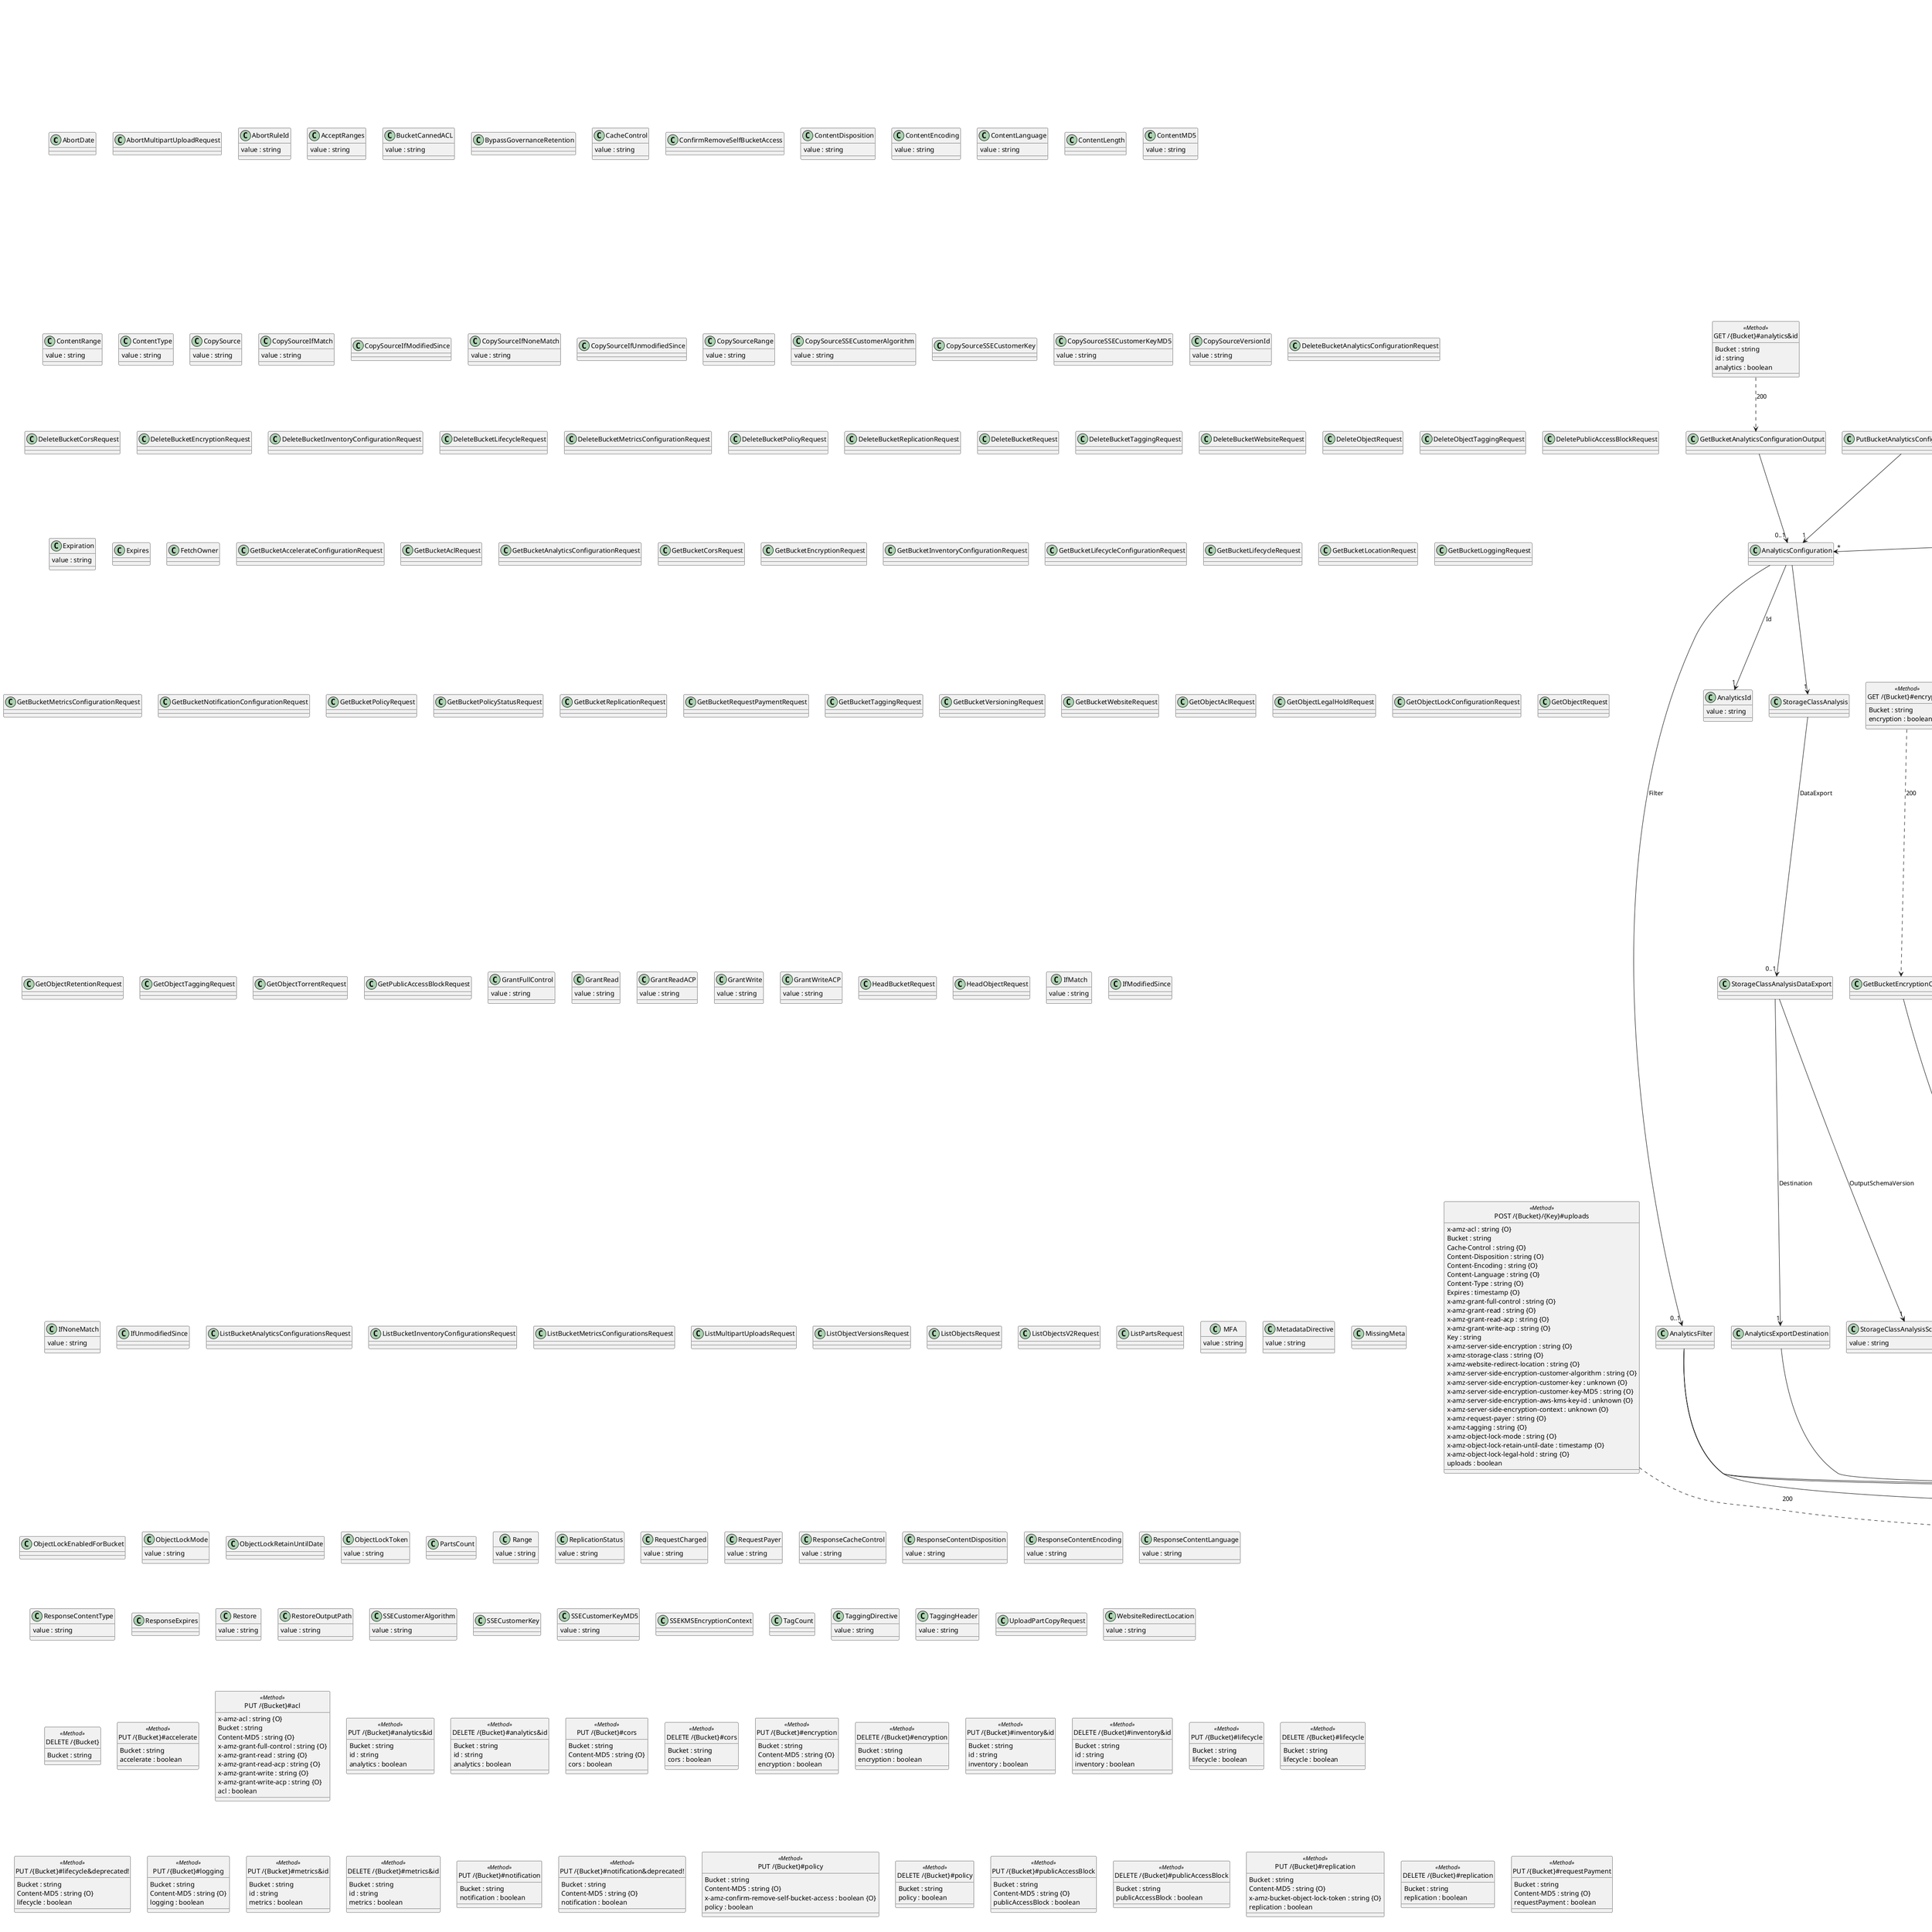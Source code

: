 @startuml

class "AbortDate" {
}

class "AbortIncompleteMultipartUpload" {
}

"AbortIncompleteMultipartUpload" --> "0..1" "DaysAfterInitiation"

class "AbortMultipartUploadOutput" {
}

class "AbortMultipartUploadRequest" {
}

class "AbortRuleId" {
  value : string
}

class "AccelerateConfiguration" {
}

"AccelerateConfiguration" --> "0..1" "BucketAccelerateStatus" : Status

class "AcceptRanges" {
  value : string
}

class "AccessControlPolicy" {
}

"AccessControlPolicy" --> "0..1" "Grants"

"AccessControlPolicy" --> "0..1" "Owner"

class "AccessControlTranslation" {
}

"AccessControlTranslation" --> "1" "OwnerOverride" : Owner

class "AccountId" {
  value : string
}

class "AllowQuotedRecordDelimiter" {
}

class "AllowedHeader" {
  value : string
}

class "AllowedHeaders" {
}

"AllowedHeaders" --> "*" "AllowedHeader"

class "AllowedMethod" {
  value : string
}

class "AllowedMethods" {
}

"AllowedMethods" --> "*" "AllowedMethod"

class "AllowedOrigin" {
  value : string
}

class "AllowedOrigins" {
}

"AllowedOrigins" --> "*" "AllowedOrigin"

class "AnalyticsAndOperator" {
}

"AnalyticsAndOperator" --> "0..1" "Prefix"

"AnalyticsAndOperator" --> "0..1" "TagSet" : Tags

class "AnalyticsConfiguration" {
}

"AnalyticsConfiguration" --> "0..1" "AnalyticsFilter" : Filter

"AnalyticsConfiguration" --> "1" "AnalyticsId" : Id

"AnalyticsConfiguration" --> "1" "StorageClassAnalysis"

class "AnalyticsConfigurationList" {
}

"AnalyticsConfigurationList" --> "*" "AnalyticsConfiguration"

class "AnalyticsExportDestination" {
}

"AnalyticsExportDestination" --> "1" "AnalyticsS3BucketDestination" : S3BucketDestination

class "AnalyticsFilter" {
}

"AnalyticsFilter" --> "0..1" "AnalyticsAndOperator" : And

"AnalyticsFilter" --> "0..1" "Prefix"

"AnalyticsFilter" --> "0..1" "Tag"

class "AnalyticsId" {
  value : string
}

class "AnalyticsS3BucketDestination" {
}

"AnalyticsS3BucketDestination" --> "1" "BucketName" : Bucket

"AnalyticsS3BucketDestination" --> "0..1" "AccountId" : BucketAccountId

"AnalyticsS3BucketDestination" --> "1" "AnalyticsS3ExportFileFormat" : Format

"AnalyticsS3BucketDestination" --> "0..1" "Prefix"

class "AnalyticsS3ExportFileFormat" {
  value : string
}

class "Body" {
  value : string
}

class "Bucket" {
}

"Bucket" --> "0..1" "CreationDate"

"Bucket" --> "0..1" "BucketName" : Name

class "BucketAccelerateStatus" {
  value : string
}

class "BucketAlreadyExists" {
}

class "BucketAlreadyOwnedByYou" {
}

class "BucketCannedACL" {
  value : string
}

class "BucketLifecycleConfiguration" {
}

"BucketLifecycleConfiguration" --> "1" "LifecycleRules" : Rules

class "BucketLocationConstraint" {
  value : string
}

class "BucketLoggingStatus" {
}

"BucketLoggingStatus" --> "0..1" "LoggingEnabled"

class "BucketLogsPermission" {
  value : string
}

class "BucketName" {
  value : string
}

class "BucketVersioningStatus" {
  value : string
}

class "Buckets" {
}

"Buckets" --> "*" "Bucket"

class "BypassGovernanceRetention" {
}

class "BytesProcessed" {
}

class "BytesReturned" {
}

class "BytesScanned" {
}

class "CORSConfiguration" {
}

"CORSConfiguration" --> "1" "CORSRules"

class "CORSRule" {
}

"CORSRule" --> "0..1" "AllowedHeaders"

"CORSRule" --> "1" "AllowedMethods"

"CORSRule" --> "1" "AllowedOrigins"

"CORSRule" --> "0..1" "ExposeHeaders"

"CORSRule" --> "0..1" "MaxAgeSeconds"

class "CORSRules" {
}

"CORSRules" --> "*" "CORSRule"

class "CSVInput" {
}

"CSVInput" --> "0..1" "AllowQuotedRecordDelimiter"

"CSVInput" --> "0..1" "Comments"

"CSVInput" --> "0..1" "FieldDelimiter"

"CSVInput" --> "0..1" "FileHeaderInfo"

"CSVInput" --> "0..1" "QuoteCharacter"

"CSVInput" --> "0..1" "QuoteEscapeCharacter"

"CSVInput" --> "0..1" "RecordDelimiter"

class "CSVOutput" {
}

"CSVOutput" --> "0..1" "FieldDelimiter"

"CSVOutput" --> "0..1" "QuoteCharacter"

"CSVOutput" --> "0..1" "QuoteEscapeCharacter"

"CSVOutput" --> "0..1" "QuoteFields"

"CSVOutput" --> "0..1" "RecordDelimiter"

class "CacheControl" {
  value : string
}

class "CloudFunction" {
  value : string
}

class "CloudFunctionConfiguration" {
}

"CloudFunctionConfiguration" --> "0..1" "CloudFunction"

"CloudFunctionConfiguration" --> "0..1" "Event"

"CloudFunctionConfiguration" --> "0..1" "EventList" : Events

"CloudFunctionConfiguration" --> "0..1" "NotificationId" : Id

"CloudFunctionConfiguration" --> "0..1" "CloudFunctionInvocationRole" : InvocationRole

class "CloudFunctionInvocationRole" {
  value : string
}

class "Code" {
  value : string
}

class "Comments" {
  value : string
}

class "CommonPrefix" {
}

"CommonPrefix" --> "0..1" "Prefix"

class "CommonPrefixList" {
}

"CommonPrefixList" --> "*" "CommonPrefix"

class "CompleteMultipartUploadOutput" {
}

"CompleteMultipartUploadOutput" --> "0..1" "BucketName" : Bucket

"CompleteMultipartUploadOutput" --> "0..1" "ETag"

"CompleteMultipartUploadOutput" --> "0..1" "ObjectKey" : Key

"CompleteMultipartUploadOutput" --> "0..1" "Location"

class "CompleteMultipartUploadRequest" {
}

"CompleteMultipartUploadRequest" --> "0..1" "CompletedMultipartUpload" : MultipartUpload

class "CompletedMultipartUpload" {
}

"CompletedMultipartUpload" --> "0..1" "CompletedPartList" : Parts

class "CompletedPart" {
}

"CompletedPart" --> "0..1" "ETag"

"CompletedPart" --> "0..1" "PartNumber"

class "CompletedPartList" {
}

"CompletedPartList" --> "*" "CompletedPart"

class "CompressionType" {
  value : string
}

class "Condition" {
}

"Condition" --> "0..1" "HttpErrorCodeReturnedEquals"

"Condition" --> "0..1" "KeyPrefixEquals"

class "ConfirmRemoveSelfBucketAccess" {
}

class "ContentDisposition" {
  value : string
}

class "ContentEncoding" {
  value : string
}

class "ContentLanguage" {
  value : string
}

class "ContentLength" {
}

class "ContentMD5" {
  value : string
}

class "ContentRange" {
  value : string
}

class "ContentType" {
  value : string
}

class "ContinuationEvent" {
}

class "CopyObjectOutput" {
}

"CopyObjectOutput" --> "0..1" "CopyObjectResult"

class "CopyObjectRequest" {
}

"CopyObjectRequest" --> "0..1" "Metadata"

class "CopyObjectResult" {
}

"CopyObjectResult" --> "0..1" "ETag"

"CopyObjectResult" --> "0..1" "LastModified"

class "CopyPartResult" {
}

"CopyPartResult" --> "0..1" "ETag"

"CopyPartResult" --> "0..1" "LastModified"

class "CopySource" {
  value : string
}

class "CopySourceIfMatch" {
  value : string
}

class "CopySourceIfModifiedSince" {
}

class "CopySourceIfNoneMatch" {
  value : string
}

class "CopySourceIfUnmodifiedSince" {
}

class "CopySourceRange" {
  value : string
}

class "CopySourceSSECustomerAlgorithm" {
  value : string
}

class "CopySourceSSECustomerKey" {
}

class "CopySourceSSECustomerKeyMD5" {
  value : string
}

class "CopySourceVersionId" {
  value : string
}

class "CreateBucketConfiguration" {
}

"CreateBucketConfiguration" --> "0..1" "BucketLocationConstraint" : LocationConstraint

class "CreateBucketOutput" {
}

class "CreateBucketRequest" {
}

"CreateBucketRequest" --> "0..1" "CreateBucketConfiguration"

class "CreateMultipartUploadOutput" {
}

"CreateMultipartUploadOutput" --> "0..1" "BucketName" : Bucket

"CreateMultipartUploadOutput" --> "0..1" "ObjectKey" : Key

"CreateMultipartUploadOutput" --> "0..1" "MultipartUploadId" : UploadId

class "CreateMultipartUploadRequest" {
}

"CreateMultipartUploadRequest" --> "0..1" "Metadata"

class "CreationDate" {
}

class "Date" {
}

class "Days" {
}

class "DaysAfterInitiation" {
}

class "DefaultRetention" {
}

"DefaultRetention" --> "0..1" "Days"

"DefaultRetention" --> "0..1" "ObjectLockRetentionMode" : Mode

"DefaultRetention" --> "0..1" "Years"

class "Delete" {
}

"Delete" --> "1" "ObjectIdentifierList" : Objects

"Delete" --> "0..1" "Quiet"

class "DeleteBucketAnalyticsConfigurationRequest" {
}

class "DeleteBucketCorsRequest" {
}

class "DeleteBucketEncryptionRequest" {
}

class "DeleteBucketInventoryConfigurationRequest" {
}

class "DeleteBucketLifecycleRequest" {
}

class "DeleteBucketMetricsConfigurationRequest" {
}

class "DeleteBucketPolicyRequest" {
}

class "DeleteBucketReplicationRequest" {
}

class "DeleteBucketRequest" {
}

class "DeleteBucketTaggingRequest" {
}

class "DeleteBucketWebsiteRequest" {
}

class "DeleteMarker" {
}

class "DeleteMarkerEntry" {
}

"DeleteMarkerEntry" --> "0..1" "IsLatest"

"DeleteMarkerEntry" --> "0..1" "ObjectKey" : Key

"DeleteMarkerEntry" --> "0..1" "LastModified"

"DeleteMarkerEntry" --> "0..1" "Owner"

"DeleteMarkerEntry" --> "0..1" "ObjectVersionId" : VersionId

class "DeleteMarkerReplication" {
}

"DeleteMarkerReplication" --> "0..1" "DeleteMarkerReplicationStatus" : Status

class "DeleteMarkerReplicationStatus" {
  value : string
}

class "DeleteMarkerVersionId" {
  value : string
}

class "DeleteMarkers" {
}

"DeleteMarkers" --> "*" "DeleteMarkerEntry"

class "DeleteObjectOutput" {
}

class "DeleteObjectRequest" {
}

class "DeleteObjectTaggingOutput" {
}

class "DeleteObjectTaggingRequest" {
}

class "DeleteObjectsOutput" {
}

"DeleteObjectsOutput" --> "0..1" "DeletedObjects" : Deleted

"DeleteObjectsOutput" --> "0..1" "Errors"

class "DeleteObjectsRequest" {
}

"DeleteObjectsRequest" --> "1" "Delete"

class "DeletePublicAccessBlockRequest" {
}

class "DeletedObject" {
}

"DeletedObject" --> "0..1" "DeleteMarker"

"DeletedObject" --> "0..1" "DeleteMarkerVersionId"

"DeletedObject" --> "0..1" "ObjectKey" : Key

"DeletedObject" --> "0..1" "ObjectVersionId" : VersionId

class "DeletedObjects" {
}

"DeletedObjects" --> "*" "DeletedObject"

class "Delimiter" {
  value : string
}

class "Description" {
  value : string
}

class "Destination" {
}

"Destination" --> "0..1" "AccessControlTranslation"

"Destination" --> "0..1" "AccountId" : Account

"Destination" --> "1" "BucketName" : Bucket

"Destination" --> "0..1" "EncryptionConfiguration"

"Destination" --> "0..1" "Metrics"

"Destination" --> "0..1" "ReplicationTime"

"Destination" --> "0..1" "StorageClass"

class "DisplayName" {
  value : string
}

class "ETag" {
  value : string
}

class "EmailAddress" {
  value : string
}

class "EnableRequestProgress" {
}

class "EncodingType" {
  value : string
}

class "Encryption" {
}

"Encryption" --> "1" "ServerSideEncryption" : EncryptionType

"Encryption" --> "0..1" "KMSContext"

"Encryption" --> "0..1" "SSEKMSKeyId" : KMSKeyId

class "EncryptionConfiguration" {
}

"EncryptionConfiguration" --> "0..1" "ReplicaKmsKeyID"

class "End" {
}

class "EndEvent" {
}

class "Error" {
}

"Error" --> "0..1" "Code"

"Error" --> "0..1" "ObjectKey" : Key

"Error" --> "0..1" "Message"

"Error" --> "0..1" "ObjectVersionId" : VersionId

class "ErrorDocument" {
}

"ErrorDocument" --> "1" "ObjectKey" : Key

class "Errors" {
}

"Errors" --> "*" "Error"

class "Event" {
  value : string
}

class "EventList" {
}

"EventList" --> "*" "Event"

class "ExistingObjectReplication" {
}

"ExistingObjectReplication" --> "1" "ExistingObjectReplicationStatus" : Status

class "ExistingObjectReplicationStatus" {
  value : string
}

class "Expiration" {
  value : string
}

class "ExpirationStatus" {
  value : string
}

class "ExpiredObjectDeleteMarker" {
}

class "Expires" {
}

class "ExposeHeader" {
  value : string
}

class "ExposeHeaders" {
}

"ExposeHeaders" --> "*" "ExposeHeader"

class "Expression" {
  value : string
}

class "ExpressionType" {
  value : string
}

class "FetchOwner" {
}

class "FieldDelimiter" {
  value : string
}

class "FileHeaderInfo" {
  value : string
}

class "FilterRule" {
}

"FilterRule" --> "0..1" "FilterRuleName" : Name

"FilterRule" --> "0..1" "FilterRuleValue" : Value

class "FilterRuleList" {
}

"FilterRuleList" --> "*" "FilterRule"

class "FilterRuleName" {
  value : string
}

class "FilterRuleValue" {
  value : string
}

class "GetBucketAccelerateConfigurationOutput" {
}

"GetBucketAccelerateConfigurationOutput" --> "0..1" "BucketAccelerateStatus" : Status

class "GetBucketAccelerateConfigurationRequest" {
}

class "GetBucketAclOutput" {
}

"GetBucketAclOutput" --> "0..1" "Grants"

"GetBucketAclOutput" --> "0..1" "Owner"

class "GetBucketAclRequest" {
}

class "GetBucketAnalyticsConfigurationOutput" {
}

"GetBucketAnalyticsConfigurationOutput" --> "0..1" "AnalyticsConfiguration"

class "GetBucketAnalyticsConfigurationRequest" {
}

class "GetBucketCorsOutput" {
}

"GetBucketCorsOutput" --> "0..1" "CORSRules"

class "GetBucketCorsRequest" {
}

class "GetBucketEncryptionOutput" {
}

"GetBucketEncryptionOutput" --> "0..1" "ServerSideEncryptionConfiguration"

class "GetBucketEncryptionRequest" {
}

class "GetBucketInventoryConfigurationOutput" {
}

"GetBucketInventoryConfigurationOutput" --> "0..1" "InventoryConfiguration"

class "GetBucketInventoryConfigurationRequest" {
}

class "GetBucketLifecycleConfigurationOutput" {
}

"GetBucketLifecycleConfigurationOutput" --> "0..1" "LifecycleRules" : Rules

class "GetBucketLifecycleConfigurationRequest" {
}

class "GetBucketLifecycleOutput" {
}

"GetBucketLifecycleOutput" --> "0..1" "Rules"

class "GetBucketLifecycleRequest" {
}

class "GetBucketLocationOutput" {
}

"GetBucketLocationOutput" --> "0..1" "BucketLocationConstraint" : LocationConstraint

class "GetBucketLocationRequest" {
}

class "GetBucketLoggingOutput" {
}

"GetBucketLoggingOutput" --> "0..1" "LoggingEnabled"

class "GetBucketLoggingRequest" {
}

class "GetBucketMetricsConfigurationOutput" {
}

"GetBucketMetricsConfigurationOutput" --> "0..1" "MetricsConfiguration"

class "GetBucketMetricsConfigurationRequest" {
}

class "GetBucketNotificationConfigurationRequest" {
}

class "GetBucketPolicyOutput" {
}

"GetBucketPolicyOutput" --> "0..1" "Policy"

class "GetBucketPolicyRequest" {
}

class "GetBucketPolicyStatusOutput" {
}

"GetBucketPolicyStatusOutput" --> "0..1" "PolicyStatus"

class "GetBucketPolicyStatusRequest" {
}

class "GetBucketReplicationOutput" {
}

"GetBucketReplicationOutput" --> "0..1" "ReplicationConfiguration"

class "GetBucketReplicationRequest" {
}

class "GetBucketRequestPaymentOutput" {
}

"GetBucketRequestPaymentOutput" --> "0..1" "Payer"

class "GetBucketRequestPaymentRequest" {
}

class "GetBucketTaggingOutput" {
}

"GetBucketTaggingOutput" --> "1" "TagSet"

class "GetBucketTaggingRequest" {
}

class "GetBucketVersioningOutput" {
}

"GetBucketVersioningOutput" --> "0..1" "MFADeleteStatus" : MFADelete

"GetBucketVersioningOutput" --> "0..1" "BucketVersioningStatus" : Status

class "GetBucketVersioningRequest" {
}

class "GetBucketWebsiteOutput" {
}

"GetBucketWebsiteOutput" --> "0..1" "ErrorDocument"

"GetBucketWebsiteOutput" --> "0..1" "IndexDocument"

"GetBucketWebsiteOutput" --> "0..1" "RedirectAllRequestsTo"

"GetBucketWebsiteOutput" --> "0..1" "RoutingRules"

class "GetBucketWebsiteRequest" {
}

class "GetObjectAclOutput" {
}

"GetObjectAclOutput" --> "0..1" "Grants"

"GetObjectAclOutput" --> "0..1" "Owner"

class "GetObjectAclRequest" {
}

class "GetObjectLegalHoldOutput" {
}

"GetObjectLegalHoldOutput" --> "0..1" "ObjectLockLegalHold" : LegalHold

class "GetObjectLegalHoldRequest" {
}

class "GetObjectLockConfigurationOutput" {
}

"GetObjectLockConfigurationOutput" --> "0..1" "ObjectLockConfiguration"

class "GetObjectLockConfigurationRequest" {
}

class "GetObjectOutput" {
}

"GetObjectOutput" --> "0..1" "Body"

"GetObjectOutput" --> "0..1" "Metadata"

class "GetObjectRequest" {
}

class "GetObjectRetentionOutput" {
}

"GetObjectRetentionOutput" --> "0..1" "ObjectLockRetention" : Retention

class "GetObjectRetentionRequest" {
}

class "GetObjectTaggingOutput" {
}

"GetObjectTaggingOutput" --> "1" "TagSet"

class "GetObjectTaggingRequest" {
}

class "GetObjectTorrentOutput" {
}

"GetObjectTorrentOutput" --> "0..1" "Body"

class "GetObjectTorrentRequest" {
}

class "GetPublicAccessBlockOutput" {
}

"GetPublicAccessBlockOutput" --> "0..1" "PublicAccessBlockConfiguration"

class "GetPublicAccessBlockRequest" {
}

class "GlacierJobParameters" {
}

"GlacierJobParameters" --> "1" "Tier"

class "Grant" {
}

"Grant" --> "0..1" "Grantee"

"Grant" --> "0..1" "Permission"

class "GrantFullControl" {
  value : string
}

class "GrantRead" {
  value : string
}

class "GrantReadACP" {
  value : string
}

class "GrantWrite" {
  value : string
}

class "GrantWriteACP" {
  value : string
}

class "Grantee" {
}

"Grantee" --> "0..1" "DisplayName"

"Grantee" --> "0..1" "EmailAddress"

"Grantee" --> "0..1" "ID"

"Grantee" --> "1" "Type"

"Grantee" --> "0..1" "URI"

class "Grants" {
}

"Grants" --> "*" "Grant"

class "HeadBucketRequest" {
}

class "HeadObjectOutput" {
}

"HeadObjectOutput" --> "0..1" "Metadata"

class "HeadObjectRequest" {
}

class "HostName" {
  value : string
}

class "HttpErrorCodeReturnedEquals" {
  value : string
}

class "HttpRedirectCode" {
  value : string
}

class "ID" {
  value : string
}

class "IfMatch" {
  value : string
}

class "IfModifiedSince" {
}

class "IfNoneMatch" {
  value : string
}

class "IfUnmodifiedSince" {
}

class "IndexDocument" {
}

"IndexDocument" --> "1" "Suffix"

class "Initiated" {
}

class "Initiator" {
}

"Initiator" --> "0..1" "DisplayName"

"Initiator" --> "0..1" "ID"

class "InputSerialization" {
}

"InputSerialization" --> "0..1" "CSVInput" : CSV

"InputSerialization" --> "0..1" "CompressionType"

"InputSerialization" --> "0..1" "JSONInput" : JSON

"InputSerialization" --> "0..1" "ParquetInput" : Parquet

class "InventoryConfiguration" {
}

"InventoryConfiguration" --> "1" "InventoryDestination" : Destination

"InventoryConfiguration" --> "0..1" "InventoryFilter" : Filter

"InventoryConfiguration" --> "1" "InventoryId" : Id

"InventoryConfiguration" --> "1" "InventoryIncludedObjectVersions" : IncludedObjectVersions

"InventoryConfiguration" --> "1" "IsEnabled"

"InventoryConfiguration" --> "0..1" "InventoryOptionalFields" : OptionalFields

"InventoryConfiguration" --> "1" "InventorySchedule" : Schedule

class "InventoryConfigurationList" {
}

"InventoryConfigurationList" --> "*" "InventoryConfiguration"

class "InventoryDestination" {
}

"InventoryDestination" --> "1" "InventoryS3BucketDestination" : S3BucketDestination

class "InventoryEncryption" {
}

"InventoryEncryption" --> "0..1" "SSEKMS"

"InventoryEncryption" --> "0..1" "SSES3"

class "InventoryFilter" {
}

"InventoryFilter" --> "1" "Prefix"

class "InventoryFormat" {
  value : string
}

class "InventoryFrequency" {
  value : string
}

class "InventoryId" {
  value : string
}

class "InventoryIncludedObjectVersions" {
  value : string
}

class "InventoryOptionalField" {
  value : string
}

class "InventoryOptionalFields" {
}

"InventoryOptionalFields" --> "*" "InventoryOptionalField"

class "InventoryS3BucketDestination" {
}

"InventoryS3BucketDestination" --> "0..1" "AccountId"

"InventoryS3BucketDestination" --> "1" "BucketName" : Bucket

"InventoryS3BucketDestination" --> "0..1" "InventoryEncryption" : Encryption

"InventoryS3BucketDestination" --> "1" "InventoryFormat" : Format

"InventoryS3BucketDestination" --> "0..1" "Prefix"

class "InventorySchedule" {
}

"InventorySchedule" --> "1" "InventoryFrequency" : Frequency

class "IsEnabled" {
}

class "IsLatest" {
}

class "IsPublic" {
}

class "IsTruncated" {
}

class "JSONInput" {
}

"JSONInput" --> "0..1" "JSONType" : Type

class "JSONOutput" {
}

"JSONOutput" --> "0..1" "RecordDelimiter"

class "JSONType" {
  value : string
}

class "KMSContext" {
  value : string
}

class "KeyCount" {
}

class "KeyMarker" {
  value : string
}

class "KeyPrefixEquals" {
  value : string
}

class "LambdaFunctionArn" {
  value : string
}

class "LambdaFunctionConfiguration" {
}

"LambdaFunctionConfiguration" --> "1" "EventList" : Events

"LambdaFunctionConfiguration" --> "0..1" "NotificationConfigurationFilter" : Filter

"LambdaFunctionConfiguration" --> "0..1" "NotificationId" : Id

"LambdaFunctionConfiguration" --> "1" "LambdaFunctionArn"

class "LambdaFunctionConfigurationList" {
}

"LambdaFunctionConfigurationList" --> "*" "LambdaFunctionConfiguration"

class "LastModified" {
}

class "LifecycleConfiguration" {
}

"LifecycleConfiguration" --> "1" "Rules"

class "LifecycleExpiration" {
}

"LifecycleExpiration" --> "0..1" "Date"

"LifecycleExpiration" --> "0..1" "Days"

"LifecycleExpiration" --> "0..1" "ExpiredObjectDeleteMarker"

class "LifecycleRule" {
}

"LifecycleRule" --> "0..1" "AbortIncompleteMultipartUpload"

"LifecycleRule" --> "0..1" "LifecycleExpiration" : Expiration

"LifecycleRule" --> "0..1" "LifecycleRuleFilter" : Filter

"LifecycleRule" --> "0..1" "ID"

"LifecycleRule" --> "0..1" "NoncurrentVersionExpiration"

"LifecycleRule" --> "0..1" "NoncurrentVersionTransitionList" : NoncurrentVersionTransitions

"LifecycleRule" --> "0..1" "Prefix"

"LifecycleRule" --> "1" "ExpirationStatus" : Status

"LifecycleRule" --> "0..1" "TransitionList" : Transitions

class "LifecycleRuleAndOperator" {
}

"LifecycleRuleAndOperator" --> "0..1" "Prefix"

"LifecycleRuleAndOperator" --> "0..1" "TagSet" : Tags

class "LifecycleRuleFilter" {
}

"LifecycleRuleFilter" --> "0..1" "LifecycleRuleAndOperator" : And

"LifecycleRuleFilter" --> "0..1" "Prefix"

"LifecycleRuleFilter" --> "0..1" "Tag"

class "LifecycleRules" {
}

"LifecycleRules" --> "*" "LifecycleRule"

class "ListBucketAnalyticsConfigurationsOutput" {
}

"ListBucketAnalyticsConfigurationsOutput" --> "0..1" "AnalyticsConfigurationList"

"ListBucketAnalyticsConfigurationsOutput" --> "0..1" "Token" : ContinuationToken

"ListBucketAnalyticsConfigurationsOutput" --> "0..1" "IsTruncated"

"ListBucketAnalyticsConfigurationsOutput" --> "0..1" "NextToken" : NextContinuationToken

class "ListBucketAnalyticsConfigurationsRequest" {
}

class "ListBucketInventoryConfigurationsOutput" {
}

"ListBucketInventoryConfigurationsOutput" --> "0..1" "Token" : ContinuationToken

"ListBucketInventoryConfigurationsOutput" --> "0..1" "InventoryConfigurationList"

"ListBucketInventoryConfigurationsOutput" --> "0..1" "IsTruncated"

"ListBucketInventoryConfigurationsOutput" --> "0..1" "NextToken" : NextContinuationToken

class "ListBucketInventoryConfigurationsRequest" {
}

class "ListBucketMetricsConfigurationsOutput" {
}

"ListBucketMetricsConfigurationsOutput" --> "0..1" "Token" : ContinuationToken

"ListBucketMetricsConfigurationsOutput" --> "0..1" "IsTruncated"

"ListBucketMetricsConfigurationsOutput" --> "0..1" "MetricsConfigurationList"

"ListBucketMetricsConfigurationsOutput" --> "0..1" "NextToken" : NextContinuationToken

class "ListBucketMetricsConfigurationsRequest" {
}

class "ListBucketsOutput" {
}

"ListBucketsOutput" --> "0..1" "Buckets"

"ListBucketsOutput" --> "0..1" "Owner"

class "ListMultipartUploadsOutput" {
}

"ListMultipartUploadsOutput" --> "0..1" "BucketName" : Bucket

"ListMultipartUploadsOutput" --> "0..1" "CommonPrefixList" : CommonPrefixes

"ListMultipartUploadsOutput" --> "0..1" "Delimiter"

"ListMultipartUploadsOutput" --> "0..1" "EncodingType"

"ListMultipartUploadsOutput" --> "0..1" "IsTruncated"

"ListMultipartUploadsOutput" --> "0..1" "KeyMarker"

"ListMultipartUploadsOutput" --> "0..1" "MaxUploads"

"ListMultipartUploadsOutput" --> "0..1" "NextKeyMarker"

"ListMultipartUploadsOutput" --> "0..1" "NextUploadIdMarker"

"ListMultipartUploadsOutput" --> "0..1" "Prefix"

"ListMultipartUploadsOutput" --> "0..1" "UploadIdMarker"

"ListMultipartUploadsOutput" --> "0..1" "MultipartUploadList" : Uploads

class "ListMultipartUploadsRequest" {
}

class "ListObjectVersionsOutput" {
}

"ListObjectVersionsOutput" --> "0..1" "CommonPrefixList" : CommonPrefixes

"ListObjectVersionsOutput" --> "0..1" "DeleteMarkers"

"ListObjectVersionsOutput" --> "0..1" "Delimiter"

"ListObjectVersionsOutput" --> "0..1" "EncodingType"

"ListObjectVersionsOutput" --> "0..1" "IsTruncated"

"ListObjectVersionsOutput" --> "0..1" "KeyMarker"

"ListObjectVersionsOutput" --> "0..1" "MaxKeys"

"ListObjectVersionsOutput" --> "0..1" "BucketName" : Name

"ListObjectVersionsOutput" --> "0..1" "NextKeyMarker"

"ListObjectVersionsOutput" --> "0..1" "NextVersionIdMarker"

"ListObjectVersionsOutput" --> "0..1" "Prefix"

"ListObjectVersionsOutput" --> "0..1" "VersionIdMarker"

"ListObjectVersionsOutput" --> "0..1" "ObjectVersionList" : Versions

class "ListObjectVersionsRequest" {
}

class "ListObjectsOutput" {
}

"ListObjectsOutput" --> "0..1" "CommonPrefixList" : CommonPrefixes

"ListObjectsOutput" --> "0..1" "ObjectList" : Contents

"ListObjectsOutput" --> "0..1" "Delimiter"

"ListObjectsOutput" --> "0..1" "EncodingType"

"ListObjectsOutput" --> "0..1" "IsTruncated"

"ListObjectsOutput" --> "0..1" "Marker"

"ListObjectsOutput" --> "0..1" "MaxKeys"

"ListObjectsOutput" --> "0..1" "BucketName" : Name

"ListObjectsOutput" --> "0..1" "NextMarker"

"ListObjectsOutput" --> "0..1" "Prefix"

class "ListObjectsRequest" {
}

class "ListObjectsV2Output" {
}

"ListObjectsV2Output" --> "0..1" "CommonPrefixList" : CommonPrefixes

"ListObjectsV2Output" --> "0..1" "ObjectList" : Contents

"ListObjectsV2Output" --> "0..1" "Token" : ContinuationToken

"ListObjectsV2Output" --> "0..1" "Delimiter"

"ListObjectsV2Output" --> "0..1" "EncodingType"

"ListObjectsV2Output" --> "0..1" "IsTruncated"

"ListObjectsV2Output" --> "0..1" "KeyCount"

"ListObjectsV2Output" --> "0..1" "MaxKeys"

"ListObjectsV2Output" --> "0..1" "BucketName" : Name

"ListObjectsV2Output" --> "0..1" "NextToken" : NextContinuationToken

"ListObjectsV2Output" --> "0..1" "Prefix"

"ListObjectsV2Output" --> "0..1" "StartAfter"

class "ListObjectsV2Request" {
}

class "ListPartsOutput" {
}

"ListPartsOutput" --> "0..1" "BucketName" : Bucket

"ListPartsOutput" --> "0..1" "Initiator"

"ListPartsOutput" --> "0..1" "IsTruncated"

"ListPartsOutput" --> "0..1" "ObjectKey" : Key

"ListPartsOutput" --> "0..1" "MaxParts"

"ListPartsOutput" --> "0..1" "NextPartNumberMarker"

"ListPartsOutput" --> "0..1" "Owner"

"ListPartsOutput" --> "0..1" "PartNumberMarker"

"ListPartsOutput" --> "0..1" "Parts"

"ListPartsOutput" --> "0..1" "StorageClass"

"ListPartsOutput" --> "0..1" "MultipartUploadId" : UploadId

class "ListPartsRequest" {
}

class "Location" {
  value : string
}

class "LocationPrefix" {
  value : string
}

class "LoggingEnabled" {
}

"LoggingEnabled" --> "1" "TargetBucket"

"LoggingEnabled" --> "0..1" "TargetGrants"

"LoggingEnabled" --> "1" "TargetPrefix"

class "MFA" {
  value : string
}

class "MFADelete" {
  value : string
}

class "MFADeleteStatus" {
  value : string
}

class "Marker" {
  value : string
}

class "MaxAgeSeconds" {
}

class "MaxKeys" {
}

class "MaxParts" {
}

class "MaxUploads" {
}

class "Message" {
  value : string
}

class "Metadata" {
}

class "MetadataDirective" {
  value : string
}

class "MetadataEntry" {
}

"MetadataEntry" --> "0..1" "MetadataKey" : Name

"MetadataEntry" --> "0..1" "MetadataValue" : Value

class "MetadataKey" {
  value : string
}

class "MetadataValue" {
  value : string
}

class "Metrics" {
}

"Metrics" --> "1" "ReplicationTimeValue" : EventThreshold

"Metrics" --> "1" "MetricsStatus" : Status

class "MetricsAndOperator" {
}

"MetricsAndOperator" --> "0..1" "Prefix"

"MetricsAndOperator" --> "0..1" "TagSet" : Tags

class "MetricsConfiguration" {
}

"MetricsConfiguration" --> "0..1" "MetricsFilter" : Filter

"MetricsConfiguration" --> "1" "MetricsId" : Id

class "MetricsConfigurationList" {
}

"MetricsConfigurationList" --> "*" "MetricsConfiguration"

class "MetricsFilter" {
}

"MetricsFilter" --> "0..1" "MetricsAndOperator" : And

"MetricsFilter" --> "0..1" "Prefix"

"MetricsFilter" --> "0..1" "Tag"

class "MetricsId" {
  value : string
}

class "MetricsStatus" {
  value : string
}

class "Minutes" {
}

class "MissingMeta" {
}

class "MultipartUpload" {
}

"MultipartUpload" --> "0..1" "Initiated"

"MultipartUpload" --> "0..1" "Initiator"

"MultipartUpload" --> "0..1" "ObjectKey" : Key

"MultipartUpload" --> "0..1" "Owner"

"MultipartUpload" --> "0..1" "StorageClass"

"MultipartUpload" --> "0..1" "MultipartUploadId" : UploadId

class "MultipartUploadId" {
  value : string
}

class "MultipartUploadList" {
}

"MultipartUploadList" --> "*" "MultipartUpload"

class "NextKeyMarker" {
  value : string
}

class "NextMarker" {
  value : string
}

class "NextPartNumberMarker" {
}

class "NextToken" {
  value : string
}

class "NextUploadIdMarker" {
  value : string
}

class "NextVersionIdMarker" {
  value : string
}

class "NoSuchBucket" {
}

class "NoSuchKey" {
}

class "NoSuchUpload" {
}

class "NoncurrentVersionExpiration" {
}

"NoncurrentVersionExpiration" --> "0..1" "Days" : NoncurrentDays

class "NoncurrentVersionTransition" {
}

"NoncurrentVersionTransition" --> "0..1" "Days" : NoncurrentDays

"NoncurrentVersionTransition" --> "0..1" "TransitionStorageClass" : StorageClass

class "NoncurrentVersionTransitionList" {
}

"NoncurrentVersionTransitionList" --> "*" "NoncurrentVersionTransition"

class "NotificationConfiguration" {
}

"NotificationConfiguration" --> "0..1" "LambdaFunctionConfigurationList" : LambdaFunctionConfigurations

"NotificationConfiguration" --> "0..1" "QueueConfigurationList" : QueueConfigurations

"NotificationConfiguration" --> "0..1" "TopicConfigurationList" : TopicConfigurations

class "NotificationConfigurationDeprecated" {
}

"NotificationConfigurationDeprecated" --> "0..1" "CloudFunctionConfiguration"

"NotificationConfigurationDeprecated" --> "0..1" "QueueConfigurationDeprecated" : QueueConfiguration

"NotificationConfigurationDeprecated" --> "0..1" "TopicConfigurationDeprecated" : TopicConfiguration

class "NotificationConfigurationFilter" {
}

"NotificationConfigurationFilter" --> "0..1" "S3KeyFilter" : Key

class "NotificationId" {
  value : string
}

class "Object" {
}

"Object" --> "0..1" "ETag"

"Object" --> "0..1" "ObjectKey" : Key

"Object" --> "0..1" "LastModified"

"Object" --> "0..1" "Owner"

"Object" --> "0..1" "Size"

"Object" --> "0..1" "ObjectStorageClass" : StorageClass

class "ObjectAlreadyInActiveTierError" {
}

class "ObjectCannedACL" {
  value : string
}

class "ObjectIdentifier" {
}

"ObjectIdentifier" --> "1" "ObjectKey" : Key

"ObjectIdentifier" --> "0..1" "ObjectVersionId" : VersionId

class "ObjectIdentifierList" {
}

"ObjectIdentifierList" --> "*" "ObjectIdentifier"

class "ObjectKey" {
  value : string
}

class "ObjectList" {
}

"ObjectList" --> "*" "Object"

class "ObjectLockConfiguration" {
}

"ObjectLockConfiguration" --> "0..1" "ObjectLockEnabled"

"ObjectLockConfiguration" --> "0..1" "ObjectLockRule" : Rule

class "ObjectLockEnabled" {
  value : string
}

class "ObjectLockEnabledForBucket" {
}

class "ObjectLockLegalHold" {
}

"ObjectLockLegalHold" --> "0..1" "ObjectLockLegalHoldStatus" : Status

class "ObjectLockLegalHoldStatus" {
  value : string
}

class "ObjectLockMode" {
  value : string
}

class "ObjectLockRetainUntilDate" {
}

class "ObjectLockRetention" {
}

"ObjectLockRetention" --> "0..1" "ObjectLockRetentionMode" : Mode

"ObjectLockRetention" --> "0..1" "Date" : RetainUntilDate

class "ObjectLockRetentionMode" {
  value : string
}

class "ObjectLockRule" {
}

"ObjectLockRule" --> "0..1" "DefaultRetention"

class "ObjectLockToken" {
  value : string
}

class "ObjectNotInActiveTierError" {
}

class "ObjectStorageClass" {
  value : string
}

class "ObjectVersion" {
}

"ObjectVersion" --> "0..1" "ETag"

"ObjectVersion" --> "0..1" "IsLatest"

"ObjectVersion" --> "0..1" "ObjectKey" : Key

"ObjectVersion" --> "0..1" "LastModified"

"ObjectVersion" --> "0..1" "Owner"

"ObjectVersion" --> "0..1" "Size"

"ObjectVersion" --> "0..1" "ObjectVersionStorageClass" : StorageClass

"ObjectVersion" --> "0..1" "ObjectVersionId" : VersionId

class "ObjectVersionId" {
  value : string
}

class "ObjectVersionList" {
}

"ObjectVersionList" --> "*" "ObjectVersion"

class "ObjectVersionStorageClass" {
  value : string
}

class "OutputLocation" {
}

"OutputLocation" --> "0..1" "S3Location" : S3

class "OutputSerialization" {
}

"OutputSerialization" --> "0..1" "CSVOutput" : CSV

"OutputSerialization" --> "0..1" "JSONOutput" : JSON

class "Owner" {
}

"Owner" --> "0..1" "DisplayName"

"Owner" --> "0..1" "ID"

class "OwnerOverride" {
  value : string
}

class "ParquetInput" {
}

class "Part" {
}

"Part" --> "0..1" "ETag"

"Part" --> "0..1" "LastModified"

"Part" --> "0..1" "PartNumber"

"Part" --> "0..1" "Size"

class "PartNumber" {
}

class "PartNumberMarker" {
}

class "Parts" {
}

"Parts" --> "*" "Part"

class "PartsCount" {
}

class "Payer" {
  value : string
}

class "Permission" {
  value : string
}

class "Policy" {
  value : string
}

class "PolicyStatus" {
}

"PolicyStatus" --> "0..1" "IsPublic"

class "Prefix" {
  value : string
}

class "Priority" {
}

class "Progress" {
}

"Progress" --> "0..1" "BytesProcessed"

"Progress" --> "0..1" "BytesReturned"

"Progress" --> "0..1" "BytesScanned"

class "ProgressEvent" {
}

"ProgressEvent" --> "0..1" "Progress" : Details

class "Protocol" {
  value : string
}

class "PublicAccessBlockConfiguration" {
}

"PublicAccessBlockConfiguration" --> "0..1" "Setting" : BlockPublicAcls

"PublicAccessBlockConfiguration" --> "0..1" "Setting" : BlockPublicPolicy

"PublicAccessBlockConfiguration" --> "0..1" "Setting" : IgnorePublicAcls

"PublicAccessBlockConfiguration" --> "0..1" "Setting" : RestrictPublicBuckets

class "PutBucketAccelerateConfigurationRequest" {
}

"PutBucketAccelerateConfigurationRequest" --> "1" "AccelerateConfiguration"

class "PutBucketAclRequest" {
}

"PutBucketAclRequest" --> "0..1" "AccessControlPolicy"

class "PutBucketAnalyticsConfigurationRequest" {
}

"PutBucketAnalyticsConfigurationRequest" --> "1" "AnalyticsConfiguration"

class "PutBucketCorsRequest" {
}

"PutBucketCorsRequest" --> "1" "CORSConfiguration"

class "PutBucketEncryptionRequest" {
}

"PutBucketEncryptionRequest" --> "1" "ServerSideEncryptionConfiguration"

class "PutBucketInventoryConfigurationRequest" {
}

"PutBucketInventoryConfigurationRequest" --> "1" "InventoryConfiguration"

class "PutBucketLifecycleConfigurationRequest" {
}

"PutBucketLifecycleConfigurationRequest" --> "0..1" "BucketLifecycleConfiguration" : LifecycleConfiguration

class "PutBucketLifecycleRequest" {
}

"PutBucketLifecycleRequest" --> "0..1" "LifecycleConfiguration"

class "PutBucketLoggingRequest" {
}

"PutBucketLoggingRequest" --> "1" "BucketLoggingStatus"

class "PutBucketMetricsConfigurationRequest" {
}

"PutBucketMetricsConfigurationRequest" --> "1" "MetricsConfiguration"

class "PutBucketNotificationConfigurationRequest" {
}

"PutBucketNotificationConfigurationRequest" --> "1" "NotificationConfiguration"

class "PutBucketNotificationRequest" {
}

"PutBucketNotificationRequest" --> "1" "NotificationConfigurationDeprecated" : NotificationConfiguration

class "PutBucketPolicyRequest" {
}

"PutBucketPolicyRequest" --> "1" "Policy"

class "PutBucketReplicationRequest" {
}

"PutBucketReplicationRequest" --> "1" "ReplicationConfiguration"

class "PutBucketRequestPaymentRequest" {
}

"PutBucketRequestPaymentRequest" --> "1" "RequestPaymentConfiguration"

class "PutBucketTaggingRequest" {
}

"PutBucketTaggingRequest" --> "1" "Tagging"

class "PutBucketVersioningRequest" {
}

"PutBucketVersioningRequest" --> "1" "VersioningConfiguration"

class "PutBucketWebsiteRequest" {
}

"PutBucketWebsiteRequest" --> "1" "WebsiteConfiguration"

class "PutObjectAclOutput" {
}

class "PutObjectAclRequest" {
}

"PutObjectAclRequest" --> "0..1" "AccessControlPolicy"

class "PutObjectLegalHoldOutput" {
}

class "PutObjectLegalHoldRequest" {
}

"PutObjectLegalHoldRequest" --> "0..1" "ObjectLockLegalHold" : LegalHold

class "PutObjectLockConfigurationOutput" {
}

class "PutObjectLockConfigurationRequest" {
}

"PutObjectLockConfigurationRequest" --> "0..1" "ObjectLockConfiguration"

class "PutObjectOutput" {
}

class "PutObjectRequest" {
}

"PutObjectRequest" --> "0..1" "Body"

"PutObjectRequest" --> "0..1" "Metadata"

class "PutObjectRetentionOutput" {
}

class "PutObjectRetentionRequest" {
}

"PutObjectRetentionRequest" --> "0..1" "ObjectLockRetention" : Retention

class "PutObjectTaggingOutput" {
}

class "PutObjectTaggingRequest" {
}

"PutObjectTaggingRequest" --> "1" "Tagging"

class "PutPublicAccessBlockRequest" {
}

"PutPublicAccessBlockRequest" --> "1" "PublicAccessBlockConfiguration"

class "QueueArn" {
  value : string
}

class "QueueConfiguration" {
}

"QueueConfiguration" --> "1" "EventList" : Events

"QueueConfiguration" --> "0..1" "NotificationConfigurationFilter" : Filter

"QueueConfiguration" --> "0..1" "NotificationId" : Id

"QueueConfiguration" --> "1" "QueueArn"

class "QueueConfigurationDeprecated" {
}

"QueueConfigurationDeprecated" --> "0..1" "Event"

"QueueConfigurationDeprecated" --> "0..1" "EventList" : Events

"QueueConfigurationDeprecated" --> "0..1" "NotificationId" : Id

"QueueConfigurationDeprecated" --> "0..1" "QueueArn" : Queue

class "QueueConfigurationList" {
}

"QueueConfigurationList" --> "*" "QueueConfiguration"

class "Quiet" {
}

class "QuoteCharacter" {
  value : string
}

class "QuoteEscapeCharacter" {
  value : string
}

class "QuoteFields" {
  value : string
}

class "Range" {
  value : string
}

class "RecordDelimiter" {
  value : string
}

class "RecordsEvent" {
}

"RecordsEvent" --> "0..1" "Body" : Payload

class "Redirect" {
}

"Redirect" --> "0..1" "HostName"

"Redirect" --> "0..1" "HttpRedirectCode"

"Redirect" --> "0..1" "Protocol"

"Redirect" --> "0..1" "ReplaceKeyPrefixWith"

"Redirect" --> "0..1" "ReplaceKeyWith"

class "RedirectAllRequestsTo" {
}

"RedirectAllRequestsTo" --> "1" "HostName"

"RedirectAllRequestsTo" --> "0..1" "Protocol"

class "ReplaceKeyPrefixWith" {
  value : string
}

class "ReplaceKeyWith" {
  value : string
}

class "ReplicaKmsKeyID" {
  value : string
}

class "ReplicationConfiguration" {
}

"ReplicationConfiguration" --> "1" "Role"

"ReplicationConfiguration" --> "1" "ReplicationRules" : Rules

class "ReplicationRule" {
}

"ReplicationRule" --> "0..1" "DeleteMarkerReplication"

"ReplicationRule" --> "1" "Destination"

"ReplicationRule" --> "0..1" "ExistingObjectReplication"

"ReplicationRule" --> "0..1" "ReplicationRuleFilter" : Filter

"ReplicationRule" --> "0..1" "ID"

"ReplicationRule" --> "0..1" "Prefix"

"ReplicationRule" --> "0..1" "Priority"

"ReplicationRule" --> "0..1" "SourceSelectionCriteria"

"ReplicationRule" --> "1" "ReplicationRuleStatus" : Status

class "ReplicationRuleAndOperator" {
}

"ReplicationRuleAndOperator" --> "0..1" "Prefix"

"ReplicationRuleAndOperator" --> "0..1" "TagSet" : Tags

class "ReplicationRuleFilter" {
}

"ReplicationRuleFilter" --> "0..1" "ReplicationRuleAndOperator" : And

"ReplicationRuleFilter" --> "0..1" "Prefix"

"ReplicationRuleFilter" --> "0..1" "Tag"

class "ReplicationRuleStatus" {
  value : string
}

class "ReplicationRules" {
}

"ReplicationRules" --> "*" "ReplicationRule"

class "ReplicationStatus" {
  value : string
}

class "ReplicationTime" {
}

"ReplicationTime" --> "1" "ReplicationTimeStatus" : Status

"ReplicationTime" --> "1" "ReplicationTimeValue" : Time

class "ReplicationTimeStatus" {
  value : string
}

class "ReplicationTimeValue" {
}

"ReplicationTimeValue" --> "0..1" "Minutes"

class "RequestCharged" {
  value : string
}

class "RequestPayer" {
  value : string
}

class "RequestPaymentConfiguration" {
}

"RequestPaymentConfiguration" --> "1" "Payer"

class "RequestProgress" {
}

"RequestProgress" --> "0..1" "EnableRequestProgress" : Enabled

class "ResponseCacheControl" {
  value : string
}

class "ResponseContentDisposition" {
  value : string
}

class "ResponseContentEncoding" {
  value : string
}

class "ResponseContentLanguage" {
  value : string
}

class "ResponseContentType" {
  value : string
}

class "ResponseExpires" {
}

class "Restore" {
  value : string
}

class "RestoreObjectOutput" {
}

class "RestoreObjectRequest" {
}

"RestoreObjectRequest" --> "0..1" "RestoreRequest"

class "RestoreOutputPath" {
  value : string
}

class "RestoreRequest" {
}

"RestoreRequest" --> "0..1" "Days"

"RestoreRequest" --> "0..1" "Description"

"RestoreRequest" --> "0..1" "GlacierJobParameters"

"RestoreRequest" --> "0..1" "OutputLocation"

"RestoreRequest" --> "0..1" "SelectParameters"

"RestoreRequest" --> "0..1" "Tier"

"RestoreRequest" --> "0..1" "RestoreRequestType" : Type

class "RestoreRequestType" {
  value : string
}

class "Role" {
  value : string
}

class "RoutingRule" {
}

"RoutingRule" --> "0..1" "Condition"

"RoutingRule" --> "1" "Redirect"

class "RoutingRules" {
}

"RoutingRules" --> "*" "RoutingRule"

class "Rule" {
}

"Rule" --> "0..1" "AbortIncompleteMultipartUpload"

"Rule" --> "0..1" "LifecycleExpiration" : Expiration

"Rule" --> "0..1" "ID"

"Rule" --> "0..1" "NoncurrentVersionExpiration"

"Rule" --> "0..1" "NoncurrentVersionTransition"

"Rule" --> "1" "Prefix"

"Rule" --> "1" "ExpirationStatus" : Status

"Rule" --> "0..1" "Transition"

class "Rules" {
}

"Rules" --> "*" "Rule"

class "S3KeyFilter" {
}

"S3KeyFilter" --> "0..1" "FilterRuleList" : FilterRules

class "S3Location" {
}

"S3Location" --> "0..1" "Grants" : AccessControlList

"S3Location" --> "1" "BucketName"

"S3Location" --> "0..1" "ObjectCannedACL" : CannedACL

"S3Location" --> "0..1" "Encryption"

"S3Location" --> "1" "LocationPrefix" : Prefix

"S3Location" --> "0..1" "StorageClass"

"S3Location" --> "0..1" "Tagging"

"S3Location" --> "0..1" "UserMetadata"

class "SSECustomerAlgorithm" {
  value : string
}

class "SSECustomerKey" {
}

class "SSECustomerKeyMD5" {
  value : string
}

class "SSEKMS" {
}

"SSEKMS" --> "1" "SSEKMSKeyId" : KeyId

class "SSEKMSEncryptionContext" {
}

class "SSEKMSKeyId" {
}

class "SSES3" {
}

class "ScanRange" {
}

"ScanRange" --> "0..1" "End"

"ScanRange" --> "0..1" "Start"

class "SelectObjectContentEventStream" {
}

"SelectObjectContentEventStream" --> "0..1" "ContinuationEvent" : Cont

"SelectObjectContentEventStream" --> "0..1" "EndEvent" : End

"SelectObjectContentEventStream" --> "0..1" "ProgressEvent" : Progress

"SelectObjectContentEventStream" --> "0..1" "RecordsEvent" : Records

"SelectObjectContentEventStream" --> "0..1" "StatsEvent" : Stats

class "SelectObjectContentOutput" {
}

"SelectObjectContentOutput" --> "0..1" "SelectObjectContentEventStream" : Payload

class "SelectObjectContentRequest" {
}

"SelectObjectContentRequest" --> "1" "Expression"

"SelectObjectContentRequest" --> "1" "ExpressionType"

"SelectObjectContentRequest" --> "1" "InputSerialization"

"SelectObjectContentRequest" --> "1" "OutputSerialization"

"SelectObjectContentRequest" --> "0..1" "RequestProgress"

"SelectObjectContentRequest" --> "0..1" "ScanRange"

class "SelectParameters" {
}

"SelectParameters" --> "1" "Expression"

"SelectParameters" --> "1" "ExpressionType"

"SelectParameters" --> "1" "InputSerialization"

"SelectParameters" --> "1" "OutputSerialization"

class "ServerSideEncryption" {
  value : string
}

class "ServerSideEncryptionByDefault" {
}

"ServerSideEncryptionByDefault" --> "0..1" "SSEKMSKeyId" : KMSMasterKeyID

"ServerSideEncryptionByDefault" --> "1" "ServerSideEncryption" : SSEAlgorithm

class "ServerSideEncryptionConfiguration" {
}

"ServerSideEncryptionConfiguration" --> "1" "ServerSideEncryptionRules" : Rules

class "ServerSideEncryptionRule" {
}

"ServerSideEncryptionRule" --> "0..1" "ServerSideEncryptionByDefault" : ApplyServerSideEncryptionByDefault

class "ServerSideEncryptionRules" {
}

"ServerSideEncryptionRules" --> "*" "ServerSideEncryptionRule"

class "Setting" {
}

class "Size" {
}

class "SourceSelectionCriteria" {
}

"SourceSelectionCriteria" --> "0..1" "SseKmsEncryptedObjects"

class "SseKmsEncryptedObjects" {
}

"SseKmsEncryptedObjects" --> "1" "SseKmsEncryptedObjectsStatus" : Status

class "SseKmsEncryptedObjectsStatus" {
  value : string
}

class "Start" {
}

class "StartAfter" {
  value : string
}

class "Stats" {
}

"Stats" --> "0..1" "BytesProcessed"

"Stats" --> "0..1" "BytesReturned"

"Stats" --> "0..1" "BytesScanned"

class "StatsEvent" {
}

"StatsEvent" --> "0..1" "Stats" : Details

class "StorageClass" {
  value : string
}

class "StorageClassAnalysis" {
}

"StorageClassAnalysis" --> "0..1" "StorageClassAnalysisDataExport" : DataExport

class "StorageClassAnalysisDataExport" {
}

"StorageClassAnalysisDataExport" --> "1" "AnalyticsExportDestination" : Destination

"StorageClassAnalysisDataExport" --> "1" "StorageClassAnalysisSchemaVersion" : OutputSchemaVersion

class "StorageClassAnalysisSchemaVersion" {
  value : string
}

class "Suffix" {
  value : string
}

class "Tag" {
}

"Tag" --> "1" "ObjectKey" : Key

"Tag" --> "1" "Value"

class "TagCount" {
}

class "TagSet" {
}

"TagSet" --> "*" "Tag"

class "Tagging" {
}

"Tagging" --> "1" "TagSet"

class "TaggingDirective" {
  value : string
}

class "TaggingHeader" {
  value : string
}

class "TargetBucket" {
  value : string
}

class "TargetGrant" {
}

"TargetGrant" --> "0..1" "Grantee"

"TargetGrant" --> "0..1" "BucketLogsPermission" : Permission

class "TargetGrants" {
}

"TargetGrants" --> "*" "TargetGrant"

class "TargetPrefix" {
  value : string
}

class "Tier" {
  value : string
}

class "Token" {
  value : string
}

class "TopicArn" {
  value : string
}

class "TopicConfiguration" {
}

"TopicConfiguration" --> "1" "EventList" : Events

"TopicConfiguration" --> "0..1" "NotificationConfigurationFilter" : Filter

"TopicConfiguration" --> "0..1" "NotificationId" : Id

"TopicConfiguration" --> "1" "TopicArn"

class "TopicConfigurationDeprecated" {
}

"TopicConfigurationDeprecated" --> "0..1" "Event"

"TopicConfigurationDeprecated" --> "0..1" "EventList" : Events

"TopicConfigurationDeprecated" --> "0..1" "NotificationId" : Id

"TopicConfigurationDeprecated" --> "0..1" "TopicArn" : Topic

class "TopicConfigurationList" {
}

"TopicConfigurationList" --> "*" "TopicConfiguration"

class "Transition" {
}

"Transition" --> "0..1" "Date"

"Transition" --> "0..1" "Days"

"Transition" --> "0..1" "TransitionStorageClass" : StorageClass

class "TransitionList" {
}

"TransitionList" --> "*" "Transition"

class "TransitionStorageClass" {
  value : string
}

class "Type" {
  value : string
}

class "URI" {
  value : string
}

class "UploadIdMarker" {
  value : string
}

class "UploadPartCopyOutput" {
}

"UploadPartCopyOutput" --> "0..1" "CopyPartResult"

class "UploadPartCopyRequest" {
}

class "UploadPartOutput" {
}

class "UploadPartRequest" {
}

"UploadPartRequest" --> "0..1" "Body"

class "UserMetadata" {
}

"UserMetadata" --> "*" "MetadataEntry"

class "Value" {
  value : string
}

class "VersionIdMarker" {
  value : string
}

class "VersioningConfiguration" {
}

"VersioningConfiguration" --> "0..1" "MFADelete"

"VersioningConfiguration" --> "0..1" "BucketVersioningStatus" : Status

class "WebsiteConfiguration" {
}

"WebsiteConfiguration" --> "0..1" "ErrorDocument"

"WebsiteConfiguration" --> "0..1" "IndexDocument"

"WebsiteConfiguration" --> "0..1" "RedirectAllRequestsTo"

"WebsiteConfiguration" --> "0..1" "RoutingRules"

class "WebsiteRedirectLocation" {
  value : string
}

class "Years" {
}
hide <<Method>> circle

class "GET /" <<Method>> {
}

"GET /" ..> "ListBucketsOutput": 200

class "GET /{Bucket}" <<Method>> {
  Bucket : string
  delimiter : string {O}
  encoding-type : string {O}
  marker : string {O}
  max-keys : integer {O}
  prefix : string {O}
  x-amz-request-payer : string {O}
  MaxKeys : string {O}
  Marker : string {O}
}

"GET /{Bucket}" ..> "ListObjectsOutput": 200

"GET /{Bucket}" ..> "NoSuchBucket": 480

class "PUT /{Bucket}" <<Method>> {
  x-amz-acl : string {O}
  Bucket : string
  x-amz-grant-full-control : string {O}
  x-amz-grant-read : string {O}
  x-amz-grant-read-acp : string {O}
  x-amz-grant-write : string {O}
  x-amz-grant-write-acp : string {O}
  x-amz-bucket-object-lock-enabled : boolean {O}
}

"PUT /{Bucket}" ..> "CreateBucketOutput": 200

"PUT /{Bucket}" ..> "BucketAlreadyExists": 480

"PUT /{Bucket}" ..> "BucketAlreadyOwnedByYou": 481

class "DELETE /{Bucket}" <<Method>> {
  Bucket : string
}

class "HEAD /{Bucket}" <<Method>> {
  Bucket : string
}

"HEAD /{Bucket}" ..> "NoSuchBucket": 480

class "GET /{Bucket}#accelerate" <<Method>> {
  Bucket : string
  accelerate : boolean
}

"GET /{Bucket}#accelerate" ..> "GetBucketAccelerateConfigurationOutput": 200

class "PUT /{Bucket}#accelerate" <<Method>> {
  Bucket : string
  accelerate : boolean
}

class "GET /{Bucket}#acl" <<Method>> {
  Bucket : string
  acl : boolean
}

"GET /{Bucket}#acl" ..> "GetBucketAclOutput": 200

class "PUT /{Bucket}#acl" <<Method>> {
  x-amz-acl : string {O}
  Bucket : string
  Content-MD5 : string {O}
  x-amz-grant-full-control : string {O}
  x-amz-grant-read : string {O}
  x-amz-grant-read-acp : string {O}
  x-amz-grant-write : string {O}
  x-amz-grant-write-acp : string {O}
  acl : boolean
}

class "GET /{Bucket}#analytics" <<Method>> {
  Bucket : string
  continuation-token : string {O}
  analytics : boolean
}

"GET /{Bucket}#analytics" ..> "ListBucketAnalyticsConfigurationsOutput": 200

class "GET /{Bucket}#analytics&id" <<Method>> {
  Bucket : string
  id : string
  analytics : boolean
}

"GET /{Bucket}#analytics&id" ..> "GetBucketAnalyticsConfigurationOutput": 200

class "PUT /{Bucket}#analytics&id" <<Method>> {
  Bucket : string
  id : string
  analytics : boolean
}

class "DELETE /{Bucket}#analytics&id" <<Method>> {
  Bucket : string
  id : string
  analytics : boolean
}

class "GET /{Bucket}#cors" <<Method>> {
  Bucket : string
  cors : boolean
}

"GET /{Bucket}#cors" ..> "GetBucketCorsOutput": 200

class "PUT /{Bucket}#cors" <<Method>> {
  Bucket : string
  Content-MD5 : string {O}
  cors : boolean
}

class "DELETE /{Bucket}#cors" <<Method>> {
  Bucket : string
  cors : boolean
}

class "POST /{Bucket}#delete" <<Method>> {
  Bucket : string
  x-amz-mfa : string {O}
  x-amz-request-payer : string {O}
  x-amz-bypass-governance-retention : boolean {O}
  delete : boolean
}

"POST /{Bucket}#delete" ..> "DeleteObjectsOutput": 200

class "GET /{Bucket}#encryption" <<Method>> {
  Bucket : string
  encryption : boolean
}

"GET /{Bucket}#encryption" ..> "GetBucketEncryptionOutput": 200

class "PUT /{Bucket}#encryption" <<Method>> {
  Bucket : string
  Content-MD5 : string {O}
  encryption : boolean
}

class "DELETE /{Bucket}#encryption" <<Method>> {
  Bucket : string
  encryption : boolean
}

class "GET /{Bucket}#inventory" <<Method>> {
  Bucket : string
  continuation-token : string {O}
  inventory : boolean
}

"GET /{Bucket}#inventory" ..> "ListBucketInventoryConfigurationsOutput": 200

class "GET /{Bucket}#inventory&id" <<Method>> {
  Bucket : string
  id : string
  inventory : boolean
}

"GET /{Bucket}#inventory&id" ..> "GetBucketInventoryConfigurationOutput": 200

class "PUT /{Bucket}#inventory&id" <<Method>> {
  Bucket : string
  id : string
  inventory : boolean
}

class "DELETE /{Bucket}#inventory&id" <<Method>> {
  Bucket : string
  id : string
  inventory : boolean
}

class "GET /{Bucket}#lifecycle" <<Method>> {
  Bucket : string
  lifecycle : boolean
}

"GET /{Bucket}#lifecycle" ..> "GetBucketLifecycleConfigurationOutput": 200

class "PUT /{Bucket}#lifecycle" <<Method>> {
  Bucket : string
  lifecycle : boolean
}

class "DELETE /{Bucket}#lifecycle" <<Method>> {
  Bucket : string
  lifecycle : boolean
}

class "GET /{Bucket}#lifecycle&deprecated!" <<Method>> {
  Bucket : string
  lifecycle : boolean
}

"GET /{Bucket}#lifecycle&deprecated!" ..> "GetBucketLifecycleOutput": 200

class "PUT /{Bucket}#lifecycle&deprecated!" <<Method>> {
  Bucket : string
  Content-MD5 : string {O}
  lifecycle : boolean
}

class "GET /{Bucket}#list-type=2" <<Method>> {
  Bucket : string
  delimiter : string {O}
  encoding-type : string {O}
  max-keys : integer {O}
  prefix : string {O}
  continuation-token : string {O}
  fetch-owner : boolean {O}
  start-after : string {O}
  x-amz-request-payer : string {O}
  MaxKeys : string {O}
  ContinuationToken : string {O}
  list-type : string
}

"GET /{Bucket}#list-type=2" ..> "ListObjectsV2Output": 200

"GET /{Bucket}#list-type=2" ..> "NoSuchBucket": 480

class "GET /{Bucket}#location" <<Method>> {
  Bucket : string
  location : boolean
}

"GET /{Bucket}#location" ..> "GetBucketLocationOutput": 200

class "GET /{Bucket}#logging" <<Method>> {
  Bucket : string
  logging : boolean
}

"GET /{Bucket}#logging" ..> "GetBucketLoggingOutput": 200

class "PUT /{Bucket}#logging" <<Method>> {
  Bucket : string
  Content-MD5 : string {O}
  logging : boolean
}

class "GET /{Bucket}#metrics" <<Method>> {
  Bucket : string
  continuation-token : string {O}
  metrics : boolean
}

"GET /{Bucket}#metrics" ..> "ListBucketMetricsConfigurationsOutput": 200

class "GET /{Bucket}#metrics&id" <<Method>> {
  Bucket : string
  id : string
  metrics : boolean
}

"GET /{Bucket}#metrics&id" ..> "GetBucketMetricsConfigurationOutput": 200

class "PUT /{Bucket}#metrics&id" <<Method>> {
  Bucket : string
  id : string
  metrics : boolean
}

class "DELETE /{Bucket}#metrics&id" <<Method>> {
  Bucket : string
  id : string
  metrics : boolean
}

class "GET /{Bucket}#notification" <<Method>> {
  Bucket : string
  notification : boolean
}

"GET /{Bucket}#notification" ..> "NotificationConfiguration": 200

class "PUT /{Bucket}#notification" <<Method>> {
  Bucket : string
  notification : boolean
}

class "GET /{Bucket}#notification&deprecated!" <<Method>> {
  Bucket : string
  notification : boolean
}

"GET /{Bucket}#notification&deprecated!" ..> "NotificationConfigurationDeprecated": 200

class "PUT /{Bucket}#notification&deprecated!" <<Method>> {
  Bucket : string
  Content-MD5 : string {O}
  notification : boolean
}

class "GET /{Bucket}#object-lock" <<Method>> {
  Bucket : string
  object-lock : boolean
}

"GET /{Bucket}#object-lock" ..> "GetObjectLockConfigurationOutput": 200

class "PUT /{Bucket}#object-lock" <<Method>> {
  Bucket : string
  x-amz-request-payer : string {O}
  x-amz-bucket-object-lock-token : string {O}
  Content-MD5 : string {O}
  object-lock : boolean
}

"PUT /{Bucket}#object-lock" ..> "PutObjectLockConfigurationOutput": 200

class "GET /{Bucket}#policy" <<Method>> {
  Bucket : string
  policy : boolean
}

"GET /{Bucket}#policy" ..> "GetBucketPolicyOutput": 200

class "PUT /{Bucket}#policy" <<Method>> {
  Bucket : string
  Content-MD5 : string {O}
  x-amz-confirm-remove-self-bucket-access : boolean {O}
  policy : boolean
}

class "DELETE /{Bucket}#policy" <<Method>> {
  Bucket : string
  policy : boolean
}

class "GET /{Bucket}#policyStatus" <<Method>> {
  Bucket : string
  policyStatus : boolean
}

"GET /{Bucket}#policyStatus" ..> "GetBucketPolicyStatusOutput": 200

class "GET /{Bucket}#publicAccessBlock" <<Method>> {
  Bucket : string
  publicAccessBlock : boolean
}

"GET /{Bucket}#publicAccessBlock" ..> "GetPublicAccessBlockOutput": 200

class "PUT /{Bucket}#publicAccessBlock" <<Method>> {
  Bucket : string
  Content-MD5 : string {O}
  publicAccessBlock : boolean
}

class "DELETE /{Bucket}#publicAccessBlock" <<Method>> {
  Bucket : string
  publicAccessBlock : boolean
}

class "GET /{Bucket}#replication" <<Method>> {
  Bucket : string
  replication : boolean
}

"GET /{Bucket}#replication" ..> "GetBucketReplicationOutput": 200

class "PUT /{Bucket}#replication" <<Method>> {
  Bucket : string
  Content-MD5 : string {O}
  x-amz-bucket-object-lock-token : string {O}
  replication : boolean
}

class "DELETE /{Bucket}#replication" <<Method>> {
  Bucket : string
  replication : boolean
}

class "GET /{Bucket}#requestPayment" <<Method>> {
  Bucket : string
  requestPayment : boolean
}

"GET /{Bucket}#requestPayment" ..> "GetBucketRequestPaymentOutput": 200

class "PUT /{Bucket}#requestPayment" <<Method>> {
  Bucket : string
  Content-MD5 : string {O}
  requestPayment : boolean
}

class "GET /{Bucket}#tagging" <<Method>> {
  Bucket : string
  tagging : boolean
}

"GET /{Bucket}#tagging" ..> "GetBucketTaggingOutput": 200

class "PUT /{Bucket}#tagging" <<Method>> {
  Bucket : string
  Content-MD5 : string {O}
  tagging : boolean
}

class "DELETE /{Bucket}#tagging" <<Method>> {
  Bucket : string
  tagging : boolean
}

class "GET /{Bucket}#uploads" <<Method>> {
  Bucket : string
  delimiter : string {O}
  encoding-type : string {O}
  key-marker : string {O}
  max-uploads : integer {O}
  prefix : string {O}
  upload-id-marker : string {O}
  MaxUploads : string {O}
  KeyMarker : string {O}
  UploadIdMarker : string {O}
  uploads : boolean
}

"GET /{Bucket}#uploads" ..> "ListMultipartUploadsOutput": 200

class "GET /{Bucket}#versioning" <<Method>> {
  Bucket : string
  versioning : boolean
}

"GET /{Bucket}#versioning" ..> "GetBucketVersioningOutput": 200

class "PUT /{Bucket}#versioning" <<Method>> {
  Bucket : string
  Content-MD5 : string {O}
  x-amz-mfa : string {O}
  versioning : boolean
}

class "GET /{Bucket}#versions" <<Method>> {
  Bucket : string
  delimiter : string {O}
  encoding-type : string {O}
  key-marker : string {O}
  max-keys : integer {O}
  prefix : string {O}
  version-id-marker : string {O}
  MaxKeys : string {O}
  KeyMarker : string {O}
  VersionIdMarker : string {O}
  versions : boolean
}

"GET /{Bucket}#versions" ..> "ListObjectVersionsOutput": 200

class "GET /{Bucket}#website" <<Method>> {
  Bucket : string
  website : boolean
}

"GET /{Bucket}#website" ..> "GetBucketWebsiteOutput": 200

class "PUT /{Bucket}#website" <<Method>> {
  Bucket : string
  Content-MD5 : string {O}
  website : boolean
}

class "DELETE /{Bucket}#website" <<Method>> {
  Bucket : string
  website : boolean
}

class "GET /{Bucket}/{Key}" <<Method>> {
  Bucket : string
  If-Match : string {O}
  If-Modified-Since : timestamp {O}
  If-None-Match : string {O}
  If-Unmodified-Since : timestamp {O}
  Key : string
  Range : string {O}
  response-cache-control : string {O}
  response-content-disposition : string {O}
  response-content-encoding : string {O}
  response-content-language : string {O}
  response-content-type : string {O}
  response-expires : timestamp {O}
  versionId : string {O}
  x-amz-server-side-encryption-customer-algorithm : string {O}
  x-amz-server-side-encryption-customer-key : unknown {O}
  x-amz-server-side-encryption-customer-key-MD5 : string {O}
  x-amz-request-payer : string {O}
  partNumber : integer {O}
}

"GET /{Bucket}/{Key}" ..> "GetObjectOutput": 200

"GET /{Bucket}/{Key}" ..> "NoSuchKey": 480

class "PUT /{Bucket}/{Key}" <<Method>> {
  x-amz-acl : string {O}
  Bucket : string
  Cache-Control : string {O}
  Content-Disposition : string {O}
  Content-Encoding : string {O}
  Content-Language : string {O}
  Content-Length : integer {O}
  Content-MD5 : string {O}
  Content-Type : string {O}
  Expires : timestamp {O}
  x-amz-grant-full-control : string {O}
  x-amz-grant-read : string {O}
  x-amz-grant-read-acp : string {O}
  x-amz-grant-write-acp : string {O}
  Key : string
  x-amz-server-side-encryption : string {O}
  x-amz-storage-class : string {O}
  x-amz-website-redirect-location : string {O}
  x-amz-server-side-encryption-customer-algorithm : string {O}
  x-amz-server-side-encryption-customer-key : unknown {O}
  x-amz-server-side-encryption-customer-key-MD5 : string {O}
  x-amz-server-side-encryption-aws-kms-key-id : unknown {O}
  x-amz-server-side-encryption-context : unknown {O}
  x-amz-request-payer : string {O}
  x-amz-tagging : string {O}
  x-amz-object-lock-mode : string {O}
  x-amz-object-lock-retain-until-date : timestamp {O}
  x-amz-object-lock-legal-hold : string {O}
}

"PUT /{Bucket}/{Key}" ..> "PutObjectOutput": 200

class "DELETE /{Bucket}/{Key}" <<Method>> {
  Bucket : string
  Key : string
  x-amz-mfa : string {O}
  versionId : string {O}
  x-amz-request-payer : string {O}
  x-amz-bypass-governance-retention : boolean {O}
}

"DELETE /{Bucket}/{Key}" ..> "DeleteObjectOutput": 204

class "HEAD /{Bucket}/{Key}" <<Method>> {
  Bucket : string
  If-Match : string {O}
  If-Modified-Since : timestamp {O}
  If-None-Match : string {O}
  If-Unmodified-Since : timestamp {O}
  Key : string
  Range : string {O}
  versionId : string {O}
  x-amz-server-side-encryption-customer-algorithm : string {O}
  x-amz-server-side-encryption-customer-key : unknown {O}
  x-amz-server-side-encryption-customer-key-MD5 : string {O}
  x-amz-request-payer : string {O}
  partNumber : integer {O}
}

"HEAD /{Bucket}/{Key}" ..> "HeadObjectOutput": 200

"HEAD /{Bucket}/{Key}" ..> "NoSuchKey": 480

class "GET /{Bucket}/{Key}#acl" <<Method>> {
  Bucket : string
  Key : string
  versionId : string {O}
  x-amz-request-payer : string {O}
  acl : boolean
}

"GET /{Bucket}/{Key}#acl" ..> "GetObjectAclOutput": 200

"GET /{Bucket}/{Key}#acl" ..> "NoSuchKey": 480

class "PUT /{Bucket}/{Key}#acl" <<Method>> {
  x-amz-acl : string {O}
  Bucket : string
  Content-MD5 : string {O}
  x-amz-grant-full-control : string {O}
  x-amz-grant-read : string {O}
  x-amz-grant-read-acp : string {O}
  x-amz-grant-write : string {O}
  x-amz-grant-write-acp : string {O}
  Key : string
  x-amz-request-payer : string {O}
  versionId : string {O}
  acl : boolean
}

"PUT /{Bucket}/{Key}#acl" ..> "PutObjectAclOutput": 200

"PUT /{Bucket}/{Key}#acl" ..> "NoSuchKey": 480

class "GET /{Bucket}/{Key}#legal-hold" <<Method>> {
  Bucket : string
  Key : string
  versionId : string {O}
  x-amz-request-payer : string {O}
  legal-hold : boolean
}

"GET /{Bucket}/{Key}#legal-hold" ..> "GetObjectLegalHoldOutput": 200

class "PUT /{Bucket}/{Key}#legal-hold" <<Method>> {
  Bucket : string
  Key : string
  x-amz-request-payer : string {O}
  versionId : string {O}
  Content-MD5 : string {O}
  legal-hold : boolean
}

"PUT /{Bucket}/{Key}#legal-hold" ..> "PutObjectLegalHoldOutput": 200

class "PUT /{Bucket}/{Key}#partNumber&uploadId" <<Method>> {
  Bucket : string
  Content-Length : integer {O}
  Content-MD5 : string {O}
  Key : string
  partNumber : integer
  uploadId : string
  x-amz-server-side-encryption-customer-algorithm : string {O}
  x-amz-server-side-encryption-customer-key : unknown {O}
  x-amz-server-side-encryption-customer-key-MD5 : string {O}
  x-amz-request-payer : string {O}
}

"PUT /{Bucket}/{Key}#partNumber&uploadId" ..> "UploadPartOutput": 200

class "POST /{Bucket}/{Key}#restore" <<Method>> {
  Bucket : string
  Key : string
  versionId : string {O}
  x-amz-request-payer : string {O}
  restore : boolean
}

"POST /{Bucket}/{Key}#restore" ..> "RestoreObjectOutput": 200

"POST /{Bucket}/{Key}#restore" ..> "ObjectAlreadyInActiveTierError": 480

class "GET /{Bucket}/{Key}#retention" <<Method>> {
  Bucket : string
  Key : string
  versionId : string {O}
  x-amz-request-payer : string {O}
  retention : boolean
}

"GET /{Bucket}/{Key}#retention" ..> "GetObjectRetentionOutput": 200

class "PUT /{Bucket}/{Key}#retention" <<Method>> {
  Bucket : string
  Key : string
  x-amz-request-payer : string {O}
  versionId : string {O}
  x-amz-bypass-governance-retention : boolean {O}
  Content-MD5 : string {O}
  retention : boolean
}

"PUT /{Bucket}/{Key}#retention" ..> "PutObjectRetentionOutput": 200

class "POST /{Bucket}/{Key}#select&select-type=2" <<Method>> {
  Bucket : string
  Key : string
  x-amz-server-side-encryption-customer-algorithm : string {O}
  x-amz-server-side-encryption-customer-key : unknown {O}
  x-amz-server-side-encryption-customer-key-MD5 : string {O}
  select : boolean
  select-type : string
}

"POST /{Bucket}/{Key}#select&select-type=2" ..> "SelectObjectContentOutput": 200

class "GET /{Bucket}/{Key}#tagging" <<Method>> {
  Bucket : string
  Key : string
  versionId : string {O}
  tagging : boolean
}

"GET /{Bucket}/{Key}#tagging" ..> "GetObjectTaggingOutput": 200

class "PUT /{Bucket}/{Key}#tagging" <<Method>> {
  Bucket : string
  Key : string
  versionId : string {O}
  Content-MD5 : string {O}
  tagging : boolean
}

"PUT /{Bucket}/{Key}#tagging" ..> "PutObjectTaggingOutput": 200

class "DELETE /{Bucket}/{Key}#tagging" <<Method>> {
  Bucket : string
  Key : string
  versionId : string {O}
  tagging : boolean
}

"DELETE /{Bucket}/{Key}#tagging" ..> "DeleteObjectTaggingOutput": 204

class "GET /{Bucket}/{Key}#torrent" <<Method>> {
  Bucket : string
  Key : string
  x-amz-request-payer : string {O}
  torrent : boolean
}

"GET /{Bucket}/{Key}#torrent" ..> "GetObjectTorrentOutput": 200

class "GET /{Bucket}/{Key}#uploadId" <<Method>> {
  Bucket : string
  Key : string
  max-parts : integer {O}
  part-number-marker : integer {O}
  uploadId : string
  x-amz-request-payer : string {O}
  MaxParts : string {O}
  PartNumberMarker : string {O}
}

"GET /{Bucket}/{Key}#uploadId" ..> "ListPartsOutput": 200

class "POST /{Bucket}/{Key}#uploadId" <<Method>> {
  Bucket : string
  Key : string
  uploadId : string
  x-amz-request-payer : string {O}
}

"POST /{Bucket}/{Key}#uploadId" ..> "CompleteMultipartUploadOutput": 200

class "DELETE /{Bucket}/{Key}#uploadId" <<Method>> {
  Bucket : string
  Key : string
  uploadId : string
  x-amz-request-payer : string {O}
}

"DELETE /{Bucket}/{Key}#uploadId" ..> "AbortMultipartUploadOutput": 204

"DELETE /{Bucket}/{Key}#uploadId" ..> "NoSuchUpload": 480

class "POST /{Bucket}/{Key}#uploads" <<Method>> {
  x-amz-acl : string {O}
  Bucket : string
  Cache-Control : string {O}
  Content-Disposition : string {O}
  Content-Encoding : string {O}
  Content-Language : string {O}
  Content-Type : string {O}
  Expires : timestamp {O}
  x-amz-grant-full-control : string {O}
  x-amz-grant-read : string {O}
  x-amz-grant-read-acp : string {O}
  x-amz-grant-write-acp : string {O}
  Key : string
  x-amz-server-side-encryption : string {O}
  x-amz-storage-class : string {O}
  x-amz-website-redirect-location : string {O}
  x-amz-server-side-encryption-customer-algorithm : string {O}
  x-amz-server-side-encryption-customer-key : unknown {O}
  x-amz-server-side-encryption-customer-key-MD5 : string {O}
  x-amz-server-side-encryption-aws-kms-key-id : unknown {O}
  x-amz-server-side-encryption-context : unknown {O}
  x-amz-request-payer : string {O}
  x-amz-tagging : string {O}
  x-amz-object-lock-mode : string {O}
  x-amz-object-lock-retain-until-date : timestamp {O}
  x-amz-object-lock-legal-hold : string {O}
  uploads : boolean
}

"POST /{Bucket}/{Key}#uploads" ..> "CreateMultipartUploadOutput": 200

class "PUT /{Bucket}/{Key}#x-amz-copy-source" <<Method>> {
  x-amz-acl : string {O}
  Bucket : string
  Cache-Control : string {O}
  Content-Disposition : string {O}
  Content-Encoding : string {O}
  Content-Language : string {O}
  Content-Type : string {O}
  x-amz-copy-source : string
  x-amz-copy-source-if-match : string {O}
  x-amz-copy-source-if-modified-since : timestamp {O}
  x-amz-copy-source-if-none-match : string {O}
  x-amz-copy-source-if-unmodified-since : timestamp {O}
  Expires : timestamp {O}
  x-amz-grant-full-control : string {O}
  x-amz-grant-read : string {O}
  x-amz-grant-read-acp : string {O}
  x-amz-grant-write-acp : string {O}
  Key : string
  x-amz-metadata-directive : string {O}
  x-amz-tagging-directive : string {O}
  x-amz-server-side-encryption : string {O}
  x-amz-storage-class : string {O}
  x-amz-website-redirect-location : string {O}
  x-amz-server-side-encryption-customer-algorithm : string {O}
  x-amz-server-side-encryption-customer-key : unknown {O}
  x-amz-server-side-encryption-customer-key-MD5 : string {O}
  x-amz-server-side-encryption-aws-kms-key-id : unknown {O}
  x-amz-server-side-encryption-context : unknown {O}
  x-amz-copy-source-server-side-encryption-customer-algorithm : string {O}
  x-amz-copy-source-server-side-encryption-customer-key : unknown {O}
  x-amz-copy-source-server-side-encryption-customer-key-MD5 : string {O}
  x-amz-request-payer : string {O}
  x-amz-tagging : string {O}
  x-amz-object-lock-mode : string {O}
  x-amz-object-lock-retain-until-date : timestamp {O}
  x-amz-object-lock-legal-hold : string {O}
}

"PUT /{Bucket}/{Key}#x-amz-copy-source" ..> "CopyObjectOutput": 200

"PUT /{Bucket}/{Key}#x-amz-copy-source" ..> "ObjectNotInActiveTierError": 480

class "PUT /{Bucket}/{Key}#x-amz-copy-source&partNumber&uploadId" <<Method>> {
  Bucket : string
  x-amz-copy-source : string
  x-amz-copy-source-if-match : string {O}
  x-amz-copy-source-if-modified-since : timestamp {O}
  x-amz-copy-source-if-none-match : string {O}
  x-amz-copy-source-if-unmodified-since : timestamp {O}
  x-amz-copy-source-range : string {O}
  Key : string
  partNumber : integer
  uploadId : string
  x-amz-server-side-encryption-customer-algorithm : string {O}
  x-amz-server-side-encryption-customer-key : unknown {O}
  x-amz-server-side-encryption-customer-key-MD5 : string {O}
  x-amz-copy-source-server-side-encryption-customer-algorithm : string {O}
  x-amz-copy-source-server-side-encryption-customer-key : unknown {O}
  x-amz-copy-source-server-side-encryption-customer-key-MD5 : string {O}
  x-amz-request-payer : string {O}
}

"PUT /{Bucket}/{Key}#x-amz-copy-source&partNumber&uploadId" ..> "UploadPartCopyOutput": 200

@enduml